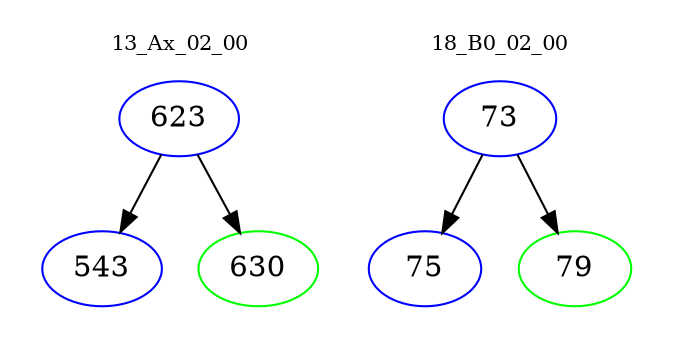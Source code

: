 digraph{
subgraph cluster_0 {
color = white
label = "13_Ax_02_00";
fontsize=10;
T0_623 [label="623", color="blue"]
T0_623 -> T0_543 [color="black"]
T0_543 [label="543", color="blue"]
T0_623 -> T0_630 [color="black"]
T0_630 [label="630", color="green"]
}
subgraph cluster_1 {
color = white
label = "18_B0_02_00";
fontsize=10;
T1_73 [label="73", color="blue"]
T1_73 -> T1_75 [color="black"]
T1_75 [label="75", color="blue"]
T1_73 -> T1_79 [color="black"]
T1_79 [label="79", color="green"]
}
}
